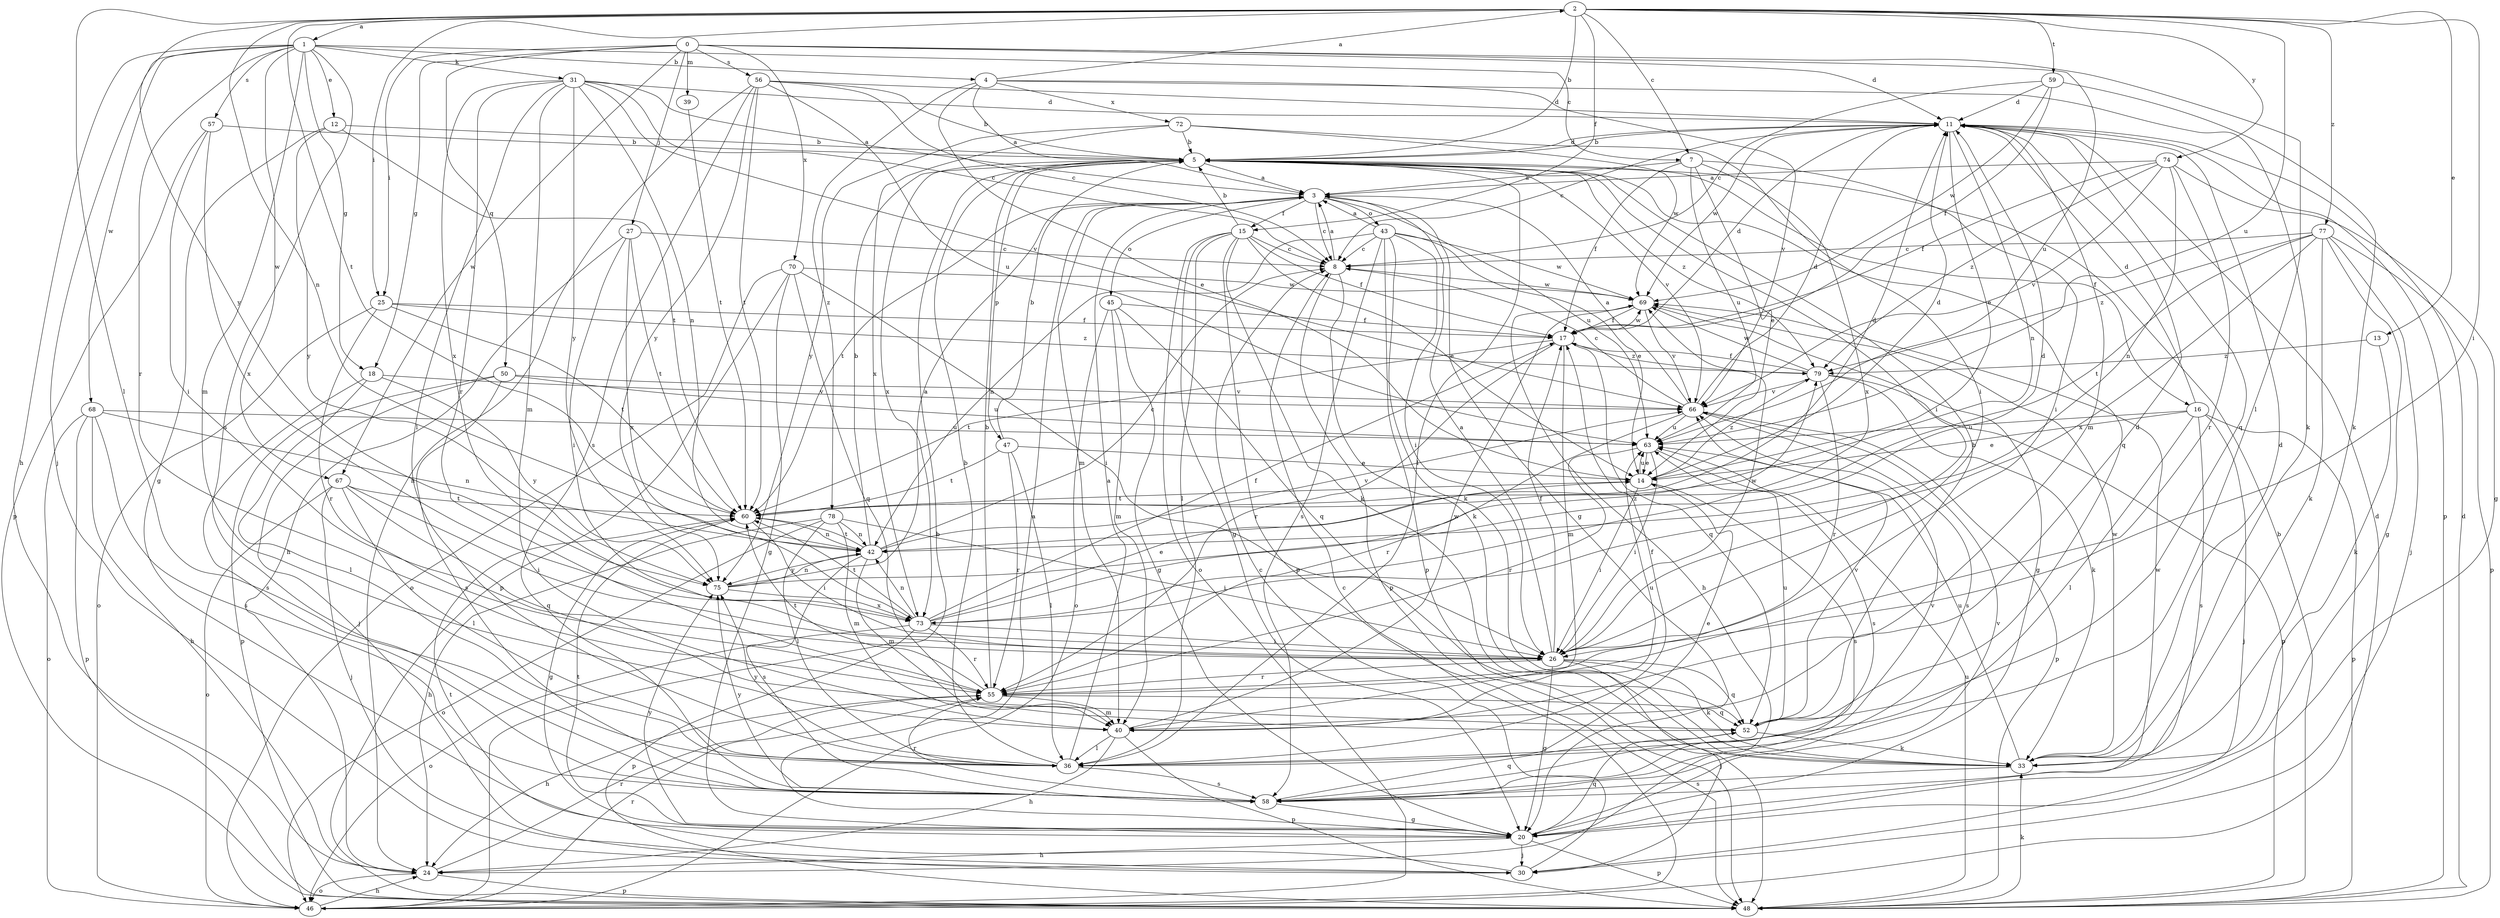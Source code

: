 strict digraph  {
0;
1;
2;
3;
4;
5;
7;
8;
11;
12;
13;
14;
15;
16;
17;
18;
20;
24;
25;
26;
27;
30;
31;
33;
36;
39;
40;
42;
43;
45;
46;
47;
48;
50;
52;
55;
56;
57;
58;
59;
60;
63;
66;
67;
68;
69;
70;
72;
73;
74;
75;
77;
78;
79;
0 -> 11  [label=d];
0 -> 18  [label=g];
0 -> 25  [label=i];
0 -> 27  [label=j];
0 -> 36  [label=l];
0 -> 39  [label=m];
0 -> 50  [label=q];
0 -> 56  [label=s];
0 -> 63  [label=u];
0 -> 67  [label=w];
0 -> 70  [label=x];
1 -> 4  [label=b];
1 -> 7  [label=c];
1 -> 12  [label=e];
1 -> 18  [label=g];
1 -> 24  [label=h];
1 -> 30  [label=j];
1 -> 31  [label=k];
1 -> 40  [label=m];
1 -> 55  [label=r];
1 -> 57  [label=s];
1 -> 58  [label=s];
1 -> 67  [label=w];
1 -> 68  [label=w];
2 -> 1  [label=a];
2 -> 5  [label=b];
2 -> 7  [label=c];
2 -> 13  [label=e];
2 -> 15  [label=f];
2 -> 25  [label=i];
2 -> 26  [label=i];
2 -> 36  [label=l];
2 -> 42  [label=n];
2 -> 59  [label=t];
2 -> 60  [label=t];
2 -> 63  [label=u];
2 -> 74  [label=y];
2 -> 75  [label=y];
2 -> 77  [label=z];
3 -> 8  [label=c];
3 -> 15  [label=f];
3 -> 20  [label=g];
3 -> 40  [label=m];
3 -> 43  [label=o];
3 -> 45  [label=o];
3 -> 60  [label=t];
3 -> 63  [label=u];
4 -> 2  [label=a];
4 -> 3  [label=a];
4 -> 14  [label=e];
4 -> 33  [label=k];
4 -> 66  [label=v];
4 -> 72  [label=x];
4 -> 78  [label=z];
5 -> 3  [label=a];
5 -> 11  [label=d];
5 -> 16  [label=f];
5 -> 26  [label=i];
5 -> 36  [label=l];
5 -> 47  [label=p];
5 -> 52  [label=q];
5 -> 66  [label=v];
5 -> 73  [label=x];
5 -> 79  [label=z];
7 -> 3  [label=a];
7 -> 14  [label=e];
7 -> 17  [label=f];
7 -> 26  [label=i];
7 -> 63  [label=u];
7 -> 73  [label=x];
8 -> 3  [label=a];
8 -> 33  [label=k];
8 -> 48  [label=p];
8 -> 69  [label=w];
11 -> 5  [label=b];
11 -> 8  [label=c];
11 -> 14  [label=e];
11 -> 40  [label=m];
11 -> 42  [label=n];
11 -> 48  [label=p];
11 -> 52  [label=q];
11 -> 69  [label=w];
12 -> 5  [label=b];
12 -> 20  [label=g];
12 -> 60  [label=t];
12 -> 75  [label=y];
13 -> 33  [label=k];
13 -> 79  [label=z];
14 -> 11  [label=d];
14 -> 26  [label=i];
14 -> 58  [label=s];
14 -> 60  [label=t];
14 -> 63  [label=u];
14 -> 79  [label=z];
15 -> 5  [label=b];
15 -> 8  [label=c];
15 -> 14  [label=e];
15 -> 17  [label=f];
15 -> 20  [label=g];
15 -> 33  [label=k];
15 -> 36  [label=l];
15 -> 46  [label=o];
15 -> 48  [label=p];
16 -> 11  [label=d];
16 -> 14  [label=e];
16 -> 30  [label=j];
16 -> 36  [label=l];
16 -> 48  [label=p];
16 -> 58  [label=s];
16 -> 63  [label=u];
17 -> 11  [label=d];
17 -> 40  [label=m];
17 -> 52  [label=q];
17 -> 55  [label=r];
17 -> 60  [label=t];
17 -> 69  [label=w];
17 -> 79  [label=z];
18 -> 36  [label=l];
18 -> 58  [label=s];
18 -> 66  [label=v];
18 -> 75  [label=y];
20 -> 3  [label=a];
20 -> 24  [label=h];
20 -> 30  [label=j];
20 -> 48  [label=p];
20 -> 52  [label=q];
20 -> 60  [label=t];
20 -> 66  [label=v];
20 -> 69  [label=w];
20 -> 75  [label=y];
24 -> 46  [label=o];
24 -> 48  [label=p];
24 -> 55  [label=r];
25 -> 17  [label=f];
25 -> 46  [label=o];
25 -> 55  [label=r];
25 -> 60  [label=t];
25 -> 79  [label=z];
26 -> 3  [label=a];
26 -> 17  [label=f];
26 -> 20  [label=g];
26 -> 30  [label=j];
26 -> 33  [label=k];
26 -> 52  [label=q];
26 -> 55  [label=r];
26 -> 69  [label=w];
27 -> 8  [label=c];
27 -> 24  [label=h];
27 -> 26  [label=i];
27 -> 60  [label=t];
27 -> 73  [label=x];
30 -> 8  [label=c];
30 -> 60  [label=t];
31 -> 3  [label=a];
31 -> 8  [label=c];
31 -> 11  [label=d];
31 -> 36  [label=l];
31 -> 40  [label=m];
31 -> 42  [label=n];
31 -> 55  [label=r];
31 -> 66  [label=v];
31 -> 73  [label=x];
31 -> 75  [label=y];
33 -> 11  [label=d];
33 -> 58  [label=s];
33 -> 63  [label=u];
33 -> 69  [label=w];
36 -> 3  [label=a];
36 -> 5  [label=b];
36 -> 14  [label=e];
36 -> 17  [label=f];
36 -> 58  [label=s];
36 -> 75  [label=y];
39 -> 60  [label=t];
40 -> 11  [label=d];
40 -> 24  [label=h];
40 -> 36  [label=l];
40 -> 48  [label=p];
40 -> 63  [label=u];
40 -> 69  [label=w];
42 -> 5  [label=b];
42 -> 8  [label=c];
42 -> 40  [label=m];
42 -> 58  [label=s];
42 -> 60  [label=t];
42 -> 66  [label=v];
42 -> 75  [label=y];
43 -> 3  [label=a];
43 -> 8  [label=c];
43 -> 14  [label=e];
43 -> 26  [label=i];
43 -> 33  [label=k];
43 -> 42  [label=n];
43 -> 48  [label=p];
43 -> 58  [label=s];
43 -> 69  [label=w];
45 -> 17  [label=f];
45 -> 20  [label=g];
45 -> 40  [label=m];
45 -> 46  [label=o];
45 -> 52  [label=q];
46 -> 5  [label=b];
46 -> 8  [label=c];
46 -> 11  [label=d];
46 -> 24  [label=h];
46 -> 55  [label=r];
47 -> 5  [label=b];
47 -> 14  [label=e];
47 -> 36  [label=l];
47 -> 55  [label=r];
47 -> 60  [label=t];
48 -> 5  [label=b];
48 -> 11  [label=d];
48 -> 33  [label=k];
48 -> 63  [label=u];
50 -> 30  [label=j];
50 -> 48  [label=p];
50 -> 58  [label=s];
50 -> 63  [label=u];
50 -> 66  [label=v];
52 -> 5  [label=b];
52 -> 33  [label=k];
52 -> 63  [label=u];
52 -> 66  [label=v];
55 -> 5  [label=b];
55 -> 24  [label=h];
55 -> 40  [label=m];
55 -> 52  [label=q];
55 -> 60  [label=t];
56 -> 5  [label=b];
56 -> 8  [label=c];
56 -> 11  [label=d];
56 -> 24  [label=h];
56 -> 58  [label=s];
56 -> 60  [label=t];
56 -> 63  [label=u];
56 -> 75  [label=y];
57 -> 5  [label=b];
57 -> 26  [label=i];
57 -> 48  [label=p];
57 -> 73  [label=x];
58 -> 20  [label=g];
58 -> 52  [label=q];
58 -> 55  [label=r];
58 -> 66  [label=v];
58 -> 75  [label=y];
59 -> 8  [label=c];
59 -> 11  [label=d];
59 -> 17  [label=f];
59 -> 33  [label=k];
59 -> 69  [label=w];
60 -> 11  [label=d];
60 -> 20  [label=g];
60 -> 26  [label=i];
60 -> 42  [label=n];
63 -> 14  [label=e];
63 -> 26  [label=i];
63 -> 55  [label=r];
63 -> 58  [label=s];
66 -> 3  [label=a];
66 -> 8  [label=c];
66 -> 11  [label=d];
66 -> 48  [label=p];
66 -> 55  [label=r];
66 -> 58  [label=s];
66 -> 63  [label=u];
67 -> 26  [label=i];
67 -> 30  [label=j];
67 -> 36  [label=l];
67 -> 46  [label=o];
67 -> 52  [label=q];
67 -> 60  [label=t];
68 -> 24  [label=h];
68 -> 42  [label=n];
68 -> 46  [label=o];
68 -> 48  [label=p];
68 -> 58  [label=s];
68 -> 63  [label=u];
69 -> 17  [label=f];
69 -> 20  [label=g];
69 -> 24  [label=h];
69 -> 66  [label=v];
70 -> 20  [label=g];
70 -> 26  [label=i];
70 -> 46  [label=o];
70 -> 48  [label=p];
70 -> 52  [label=q];
70 -> 69  [label=w];
72 -> 5  [label=b];
72 -> 26  [label=i];
72 -> 69  [label=w];
72 -> 73  [label=x];
72 -> 75  [label=y];
73 -> 14  [label=e];
73 -> 17  [label=f];
73 -> 26  [label=i];
73 -> 42  [label=n];
73 -> 46  [label=o];
73 -> 48  [label=p];
73 -> 55  [label=r];
73 -> 60  [label=t];
73 -> 79  [label=z];
74 -> 3  [label=a];
74 -> 17  [label=f];
74 -> 20  [label=g];
74 -> 42  [label=n];
74 -> 55  [label=r];
74 -> 66  [label=v];
74 -> 79  [label=z];
75 -> 3  [label=a];
75 -> 11  [label=d];
75 -> 42  [label=n];
75 -> 73  [label=x];
77 -> 8  [label=c];
77 -> 20  [label=g];
77 -> 30  [label=j];
77 -> 33  [label=k];
77 -> 48  [label=p];
77 -> 60  [label=t];
77 -> 73  [label=x];
77 -> 79  [label=z];
78 -> 24  [label=h];
78 -> 26  [label=i];
78 -> 36  [label=l];
78 -> 40  [label=m];
78 -> 42  [label=n];
78 -> 46  [label=o];
79 -> 17  [label=f];
79 -> 33  [label=k];
79 -> 48  [label=p];
79 -> 55  [label=r];
79 -> 66  [label=v];
79 -> 69  [label=w];
}
